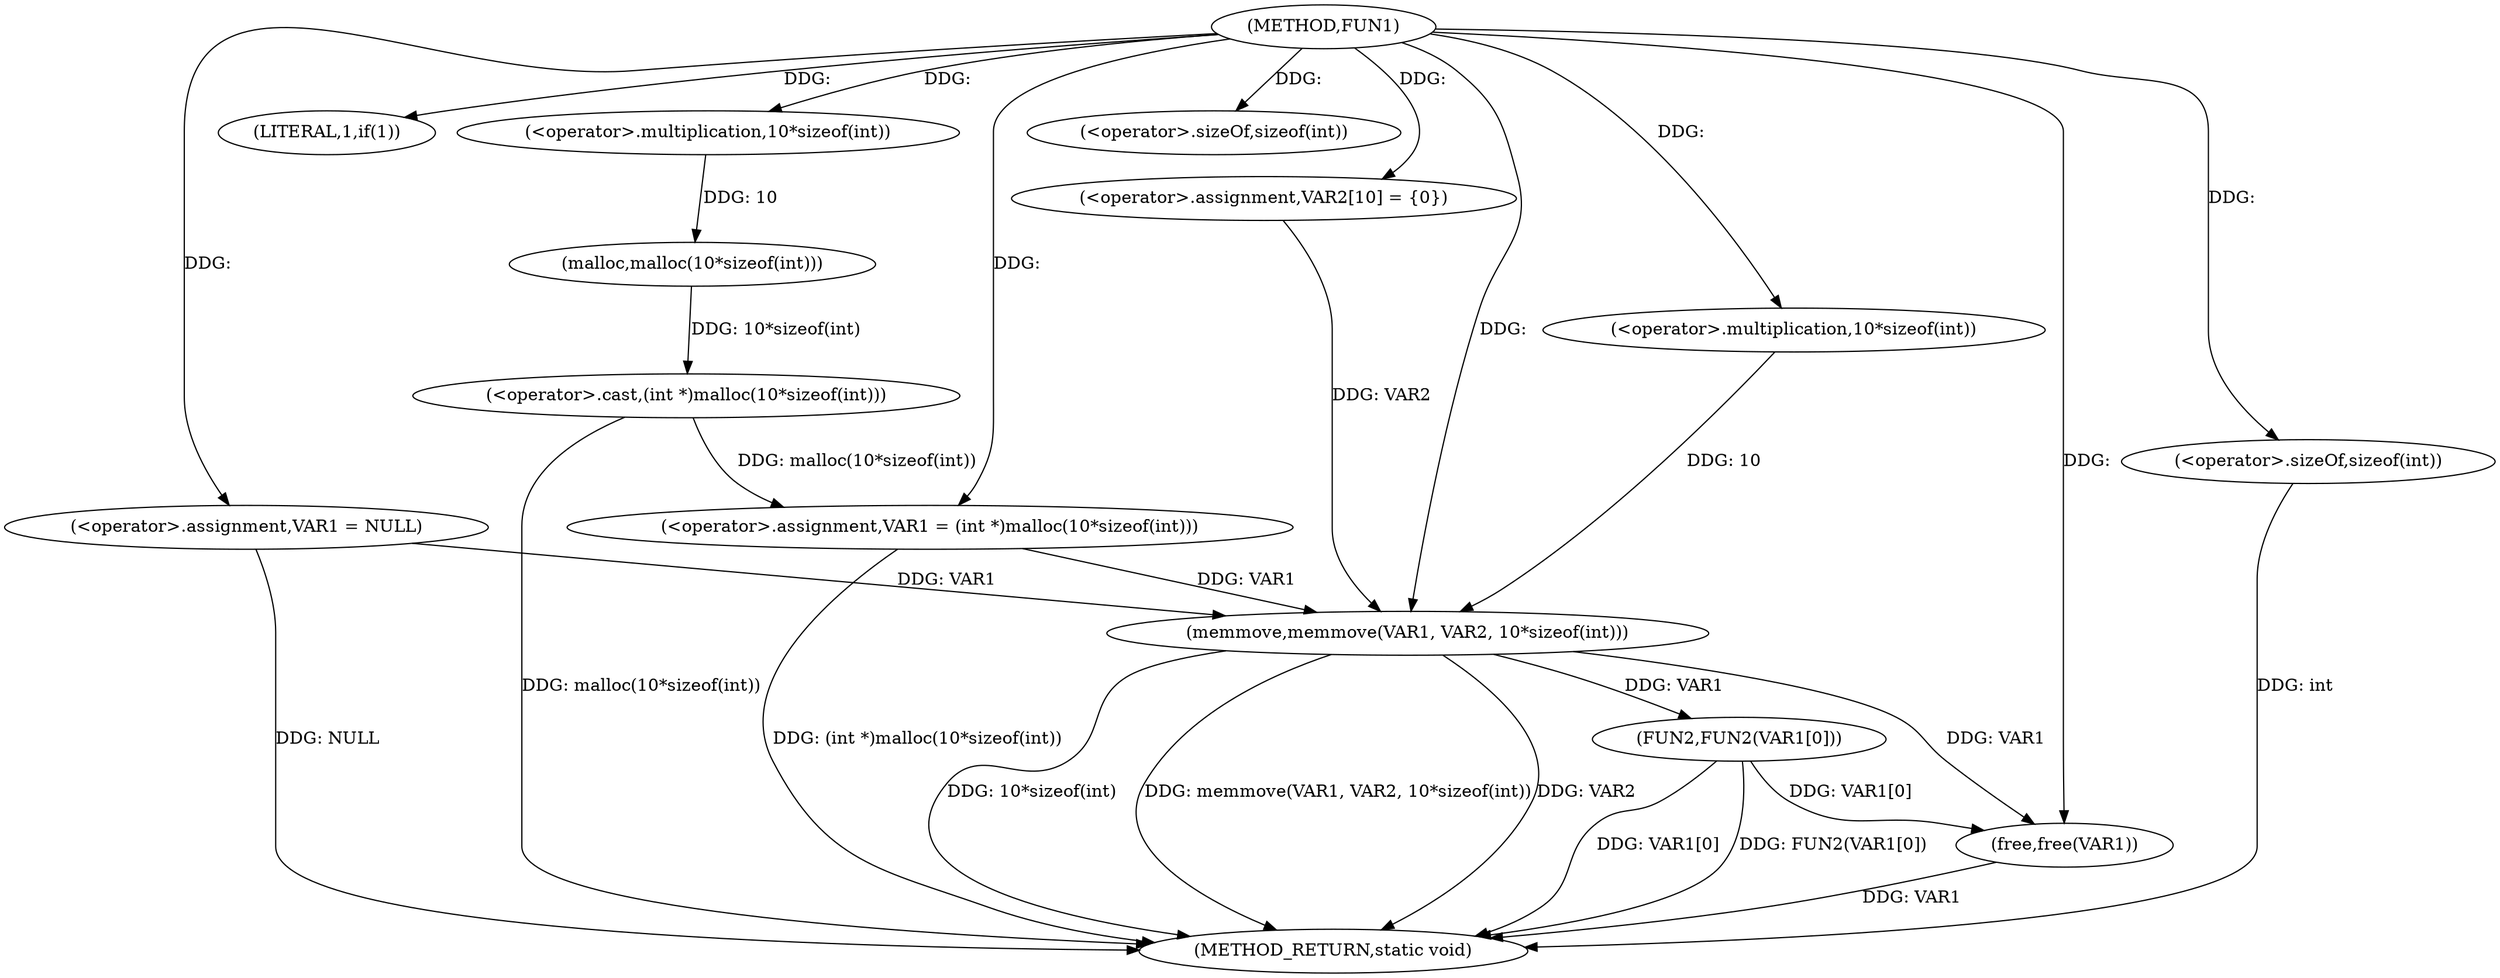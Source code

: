 digraph FUN1 {  
"1000100" [label = "(METHOD,FUN1)" ]
"1000135" [label = "(METHOD_RETURN,static void)" ]
"1000103" [label = "(<operator>.assignment,VAR1 = NULL)" ]
"1000107" [label = "(LITERAL,1,if(1))" ]
"1000109" [label = "(<operator>.assignment,VAR1 = (int *)malloc(10*sizeof(int)))" ]
"1000111" [label = "(<operator>.cast,(int *)malloc(10*sizeof(int)))" ]
"1000113" [label = "(malloc,malloc(10*sizeof(int)))" ]
"1000114" [label = "(<operator>.multiplication,10*sizeof(int))" ]
"1000116" [label = "(<operator>.sizeOf,sizeof(int))" ]
"1000120" [label = "(<operator>.assignment,VAR2[10] = {0})" ]
"1000122" [label = "(memmove,memmove(VAR1, VAR2, 10*sizeof(int)))" ]
"1000125" [label = "(<operator>.multiplication,10*sizeof(int))" ]
"1000127" [label = "(<operator>.sizeOf,sizeof(int))" ]
"1000129" [label = "(FUN2,FUN2(VAR1[0]))" ]
"1000133" [label = "(free,free(VAR1))" ]
  "1000129" -> "1000135"  [ label = "DDG: VAR1[0]"] 
  "1000122" -> "1000135"  [ label = "DDG: 10*sizeof(int)"] 
  "1000103" -> "1000135"  [ label = "DDG: NULL"] 
  "1000122" -> "1000135"  [ label = "DDG: memmove(VAR1, VAR2, 10*sizeof(int))"] 
  "1000127" -> "1000135"  [ label = "DDG: int"] 
  "1000109" -> "1000135"  [ label = "DDG: (int *)malloc(10*sizeof(int))"] 
  "1000122" -> "1000135"  [ label = "DDG: VAR2"] 
  "1000129" -> "1000135"  [ label = "DDG: FUN2(VAR1[0])"] 
  "1000133" -> "1000135"  [ label = "DDG: VAR1"] 
  "1000111" -> "1000135"  [ label = "DDG: malloc(10*sizeof(int))"] 
  "1000100" -> "1000103"  [ label = "DDG: "] 
  "1000100" -> "1000107"  [ label = "DDG: "] 
  "1000111" -> "1000109"  [ label = "DDG: malloc(10*sizeof(int))"] 
  "1000100" -> "1000109"  [ label = "DDG: "] 
  "1000113" -> "1000111"  [ label = "DDG: 10*sizeof(int)"] 
  "1000114" -> "1000113"  [ label = "DDG: 10"] 
  "1000100" -> "1000114"  [ label = "DDG: "] 
  "1000100" -> "1000116"  [ label = "DDG: "] 
  "1000100" -> "1000120"  [ label = "DDG: "] 
  "1000103" -> "1000122"  [ label = "DDG: VAR1"] 
  "1000109" -> "1000122"  [ label = "DDG: VAR1"] 
  "1000100" -> "1000122"  [ label = "DDG: "] 
  "1000120" -> "1000122"  [ label = "DDG: VAR2"] 
  "1000125" -> "1000122"  [ label = "DDG: 10"] 
  "1000100" -> "1000125"  [ label = "DDG: "] 
  "1000100" -> "1000127"  [ label = "DDG: "] 
  "1000122" -> "1000129"  [ label = "DDG: VAR1"] 
  "1000129" -> "1000133"  [ label = "DDG: VAR1[0]"] 
  "1000122" -> "1000133"  [ label = "DDG: VAR1"] 
  "1000100" -> "1000133"  [ label = "DDG: "] 
}
